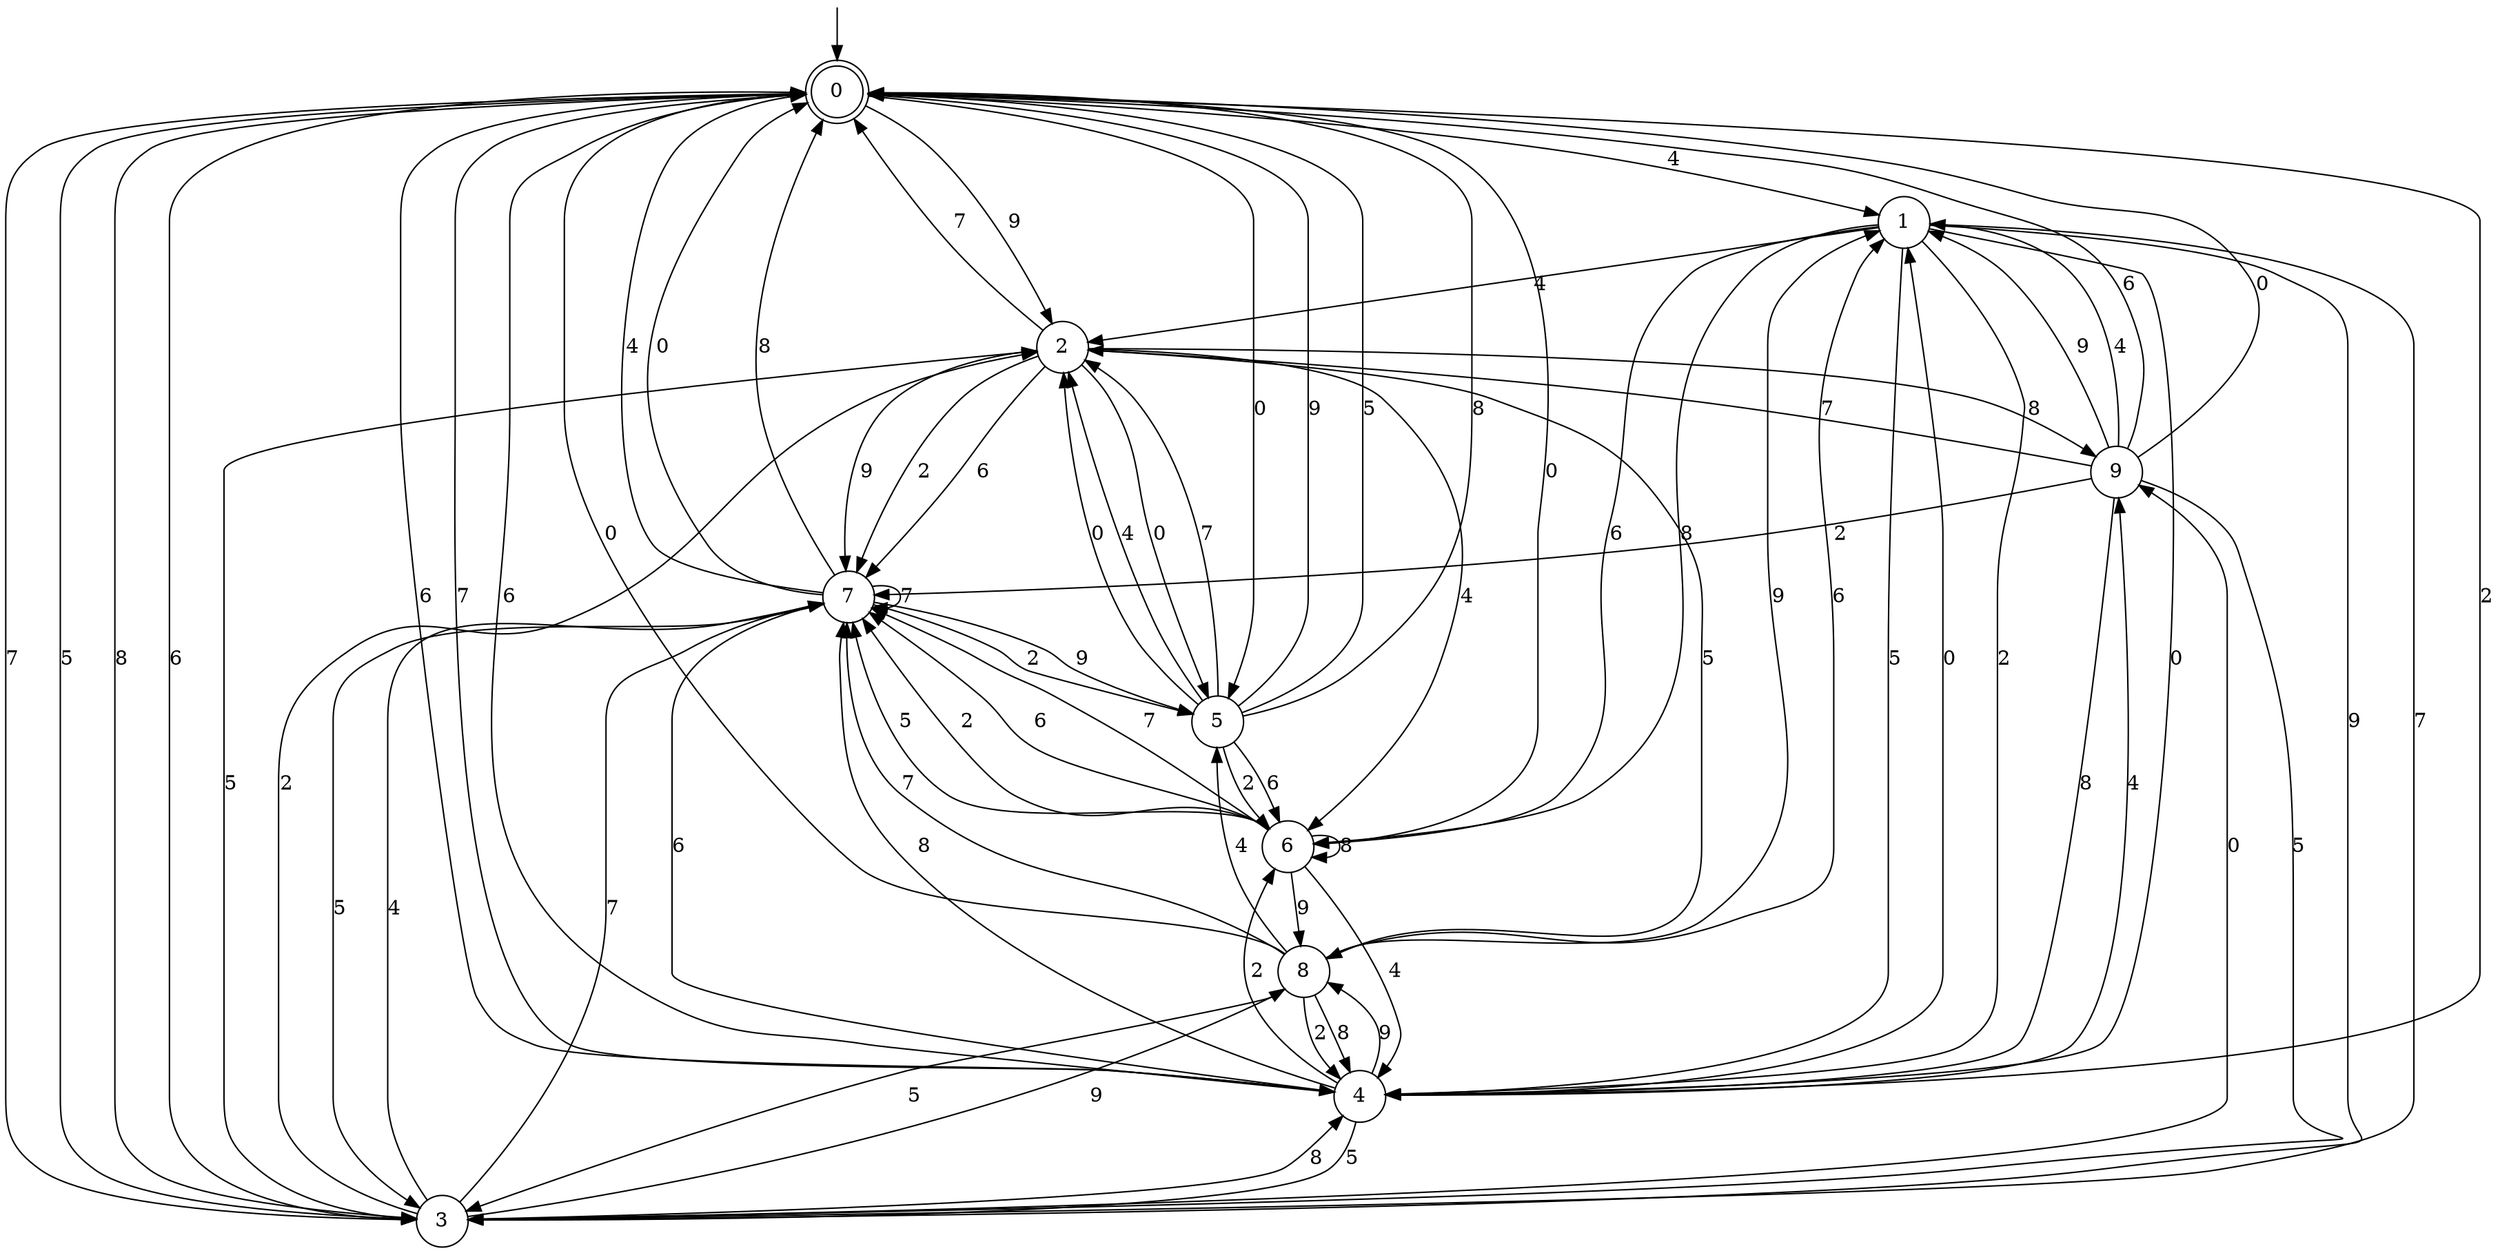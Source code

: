 digraph g {

	s0 [shape="doublecircle" label="0"];
	s1 [shape="circle" label="1"];
	s2 [shape="circle" label="2"];
	s3 [shape="circle" label="3"];
	s4 [shape="circle" label="4"];
	s5 [shape="circle" label="5"];
	s6 [shape="circle" label="6"];
	s7 [shape="circle" label="7"];
	s8 [shape="circle" label="8"];
	s9 [shape="circle" label="9"];
	s0 -> s1 [label="4"];
	s0 -> s2 [label="9"];
	s0 -> s3 [label="7"];
	s0 -> s3 [label="5"];
	s0 -> s4 [label="2"];
	s0 -> s4 [label="6"];
	s0 -> s5 [label="0"];
	s0 -> s3 [label="8"];
	s1 -> s2 [label="4"];
	s1 -> s3 [label="9"];
	s1 -> s3 [label="7"];
	s1 -> s4 [label="5"];
	s1 -> s4 [label="2"];
	s1 -> s6 [label="6"];
	s1 -> s4 [label="0"];
	s1 -> s6 [label="8"];
	s2 -> s6 [label="4"];
	s2 -> s7 [label="9"];
	s2 -> s0 [label="7"];
	s2 -> s8 [label="5"];
	s2 -> s7 [label="2"];
	s2 -> s7 [label="6"];
	s2 -> s5 [label="0"];
	s2 -> s9 [label="8"];
	s3 -> s7 [label="4"];
	s3 -> s8 [label="9"];
	s3 -> s7 [label="7"];
	s3 -> s2 [label="5"];
	s3 -> s2 [label="2"];
	s3 -> s0 [label="6"];
	s3 -> s9 [label="0"];
	s3 -> s4 [label="8"];
	s4 -> s9 [label="4"];
	s4 -> s8 [label="9"];
	s4 -> s0 [label="7"];
	s4 -> s3 [label="5"];
	s4 -> s6 [label="2"];
	s4 -> s0 [label="6"];
	s4 -> s1 [label="0"];
	s4 -> s7 [label="8"];
	s5 -> s2 [label="4"];
	s5 -> s0 [label="9"];
	s5 -> s2 [label="7"];
	s5 -> s0 [label="5"];
	s5 -> s6 [label="2"];
	s5 -> s6 [label="6"];
	s5 -> s2 [label="0"];
	s5 -> s0 [label="8"];
	s6 -> s4 [label="4"];
	s6 -> s8 [label="9"];
	s6 -> s7 [label="7"];
	s6 -> s7 [label="5"];
	s6 -> s7 [label="2"];
	s6 -> s7 [label="6"];
	s6 -> s0 [label="0"];
	s6 -> s6 [label="8"];
	s7 -> s0 [label="4"];
	s7 -> s5 [label="9"];
	s7 -> s7 [label="7"];
	s7 -> s3 [label="5"];
	s7 -> s5 [label="2"];
	s7 -> s4 [label="6"];
	s7 -> s0 [label="0"];
	s7 -> s0 [label="8"];
	s8 -> s5 [label="4"];
	s8 -> s1 [label="9"];
	s8 -> s7 [label="7"];
	s8 -> s3 [label="5"];
	s8 -> s4 [label="2"];
	s8 -> s1 [label="6"];
	s8 -> s0 [label="0"];
	s8 -> s4 [label="8"];
	s9 -> s1 [label="4"];
	s9 -> s1 [label="9"];
	s9 -> s2 [label="7"];
	s9 -> s3 [label="5"];
	s9 -> s7 [label="2"];
	s9 -> s0 [label="6"];
	s9 -> s0 [label="0"];
	s9 -> s4 [label="8"];

__start0 [label="" shape="none" width="0" height="0"];
__start0 -> s0;

}
